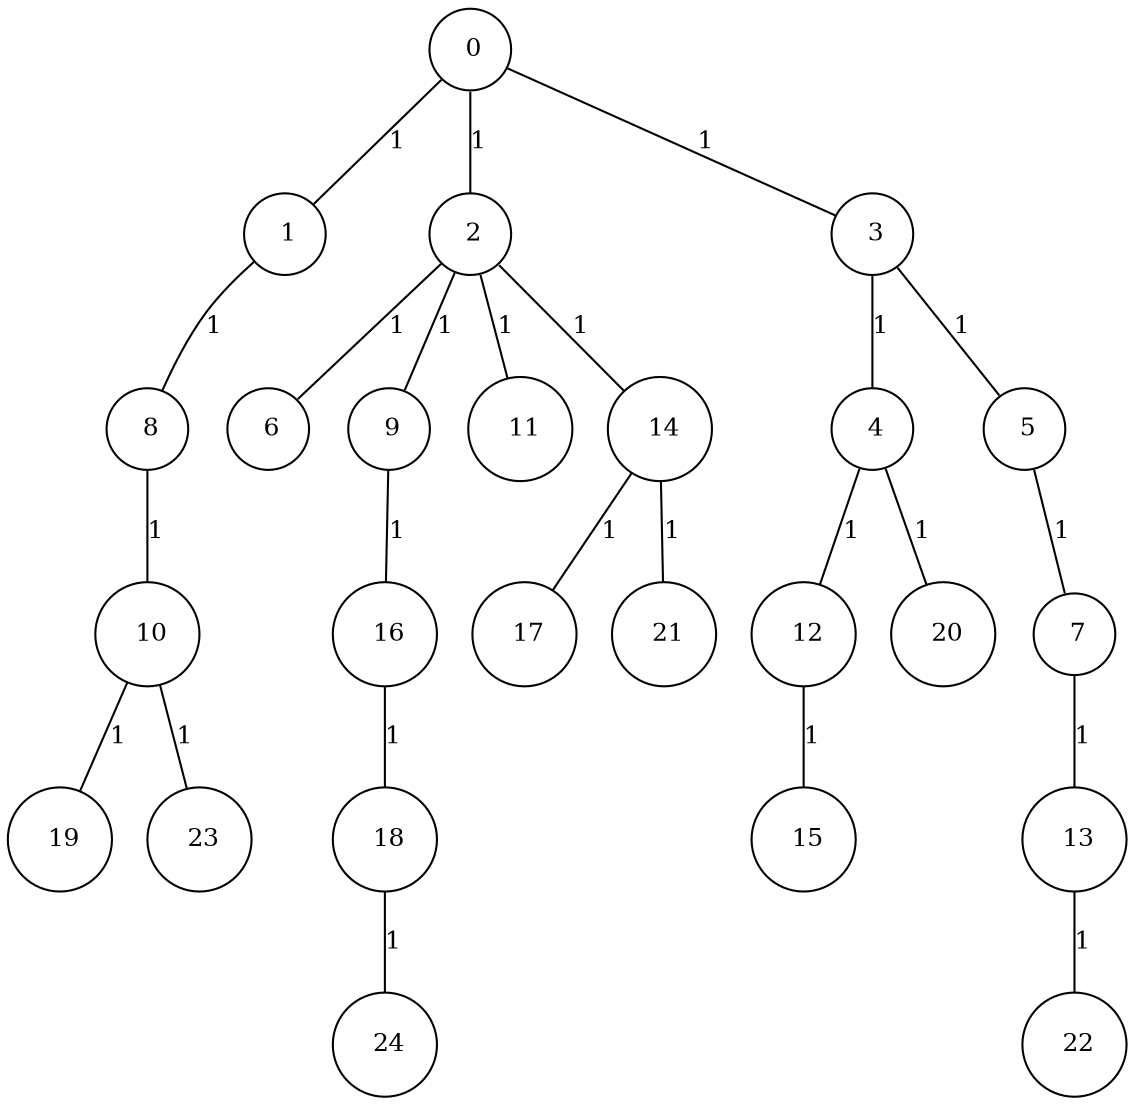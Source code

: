 graph G {
size="8.5,11;"
ratio = "expand;"
fixedsize="true;"
overlap="scale;"
node[shape=circle,width=.12,hight=.12,fontsize=12]
edge[fontsize=12]

0[label=" 0" color=black, pos="0.2541571,0.56039175!"];
1[label=" 1" color=black, pos="1.6331661,1.7218733!"];
2[label=" 2" color=black, pos="2.5870822,0.57181249!"];
3[label=" 3" color=black, pos="0.18654636,0.54720482!"];
4[label=" 4" color=black, pos="1.4743681,2.6919706!"];
5[label=" 5" color=black, pos="0.7284524,1.1962495!"];
6[label=" 6" color=black, pos="1.11619,0.36206445!"];
7[label=" 7" color=black, pos="0.85075647,1.7784778!"];
8[label=" 8" color=black, pos="1.7167504,0.8742614!"];
9[label=" 9" color=black, pos="1.5816194,1.1887268!"];
10[label=" 10" color=black, pos="1.4585491,0.13677181!"];
11[label=" 11" color=black, pos="0.73968804,2.2029343!"];
12[label=" 12" color=black, pos="1.8404154,0.5065918!"];
13[label=" 13" color=black, pos="2.8063671,1.302692!"];
14[label=" 14" color=black, pos="2.2911745,1.1209289!"];
15[label=" 15" color=black, pos="2.8876141,1.2468445!"];
16[label=" 16" color=black, pos="2.2382762,2.9542809!"];
17[label=" 17" color=black, pos="2.7172406,0.98859715!"];
18[label=" 18" color=black, pos="1.9035469,0.82088518!"];
19[label=" 19" color=black, pos="0.80934559,1.857291!"];
20[label=" 20" color=black, pos="2.9187243,1.2186287!"];
21[label=" 21" color=black, pos="2.0667241,0.64764856!"];
22[label=" 22" color=black, pos="0.18607724,0.49982957!"];
23[label=" 23" color=black, pos="1.6679841,2.6780558!"];
24[label=" 24" color=black, pos="1.86778,0.72615592!"];
0--1[label="1"]
0--2[label="1"]
0--3[label="1"]
1--8[label="1"]
2--6[label="1"]
2--9[label="1"]
2--11[label="1"]
2--14[label="1"]
3--4[label="1"]
3--5[label="1"]
4--12[label="1"]
4--20[label="1"]
5--7[label="1"]
7--13[label="1"]
8--10[label="1"]
9--16[label="1"]
10--19[label="1"]
10--23[label="1"]
12--15[label="1"]
13--22[label="1"]
14--17[label="1"]
14--21[label="1"]
16--18[label="1"]
18--24[label="1"]

}
